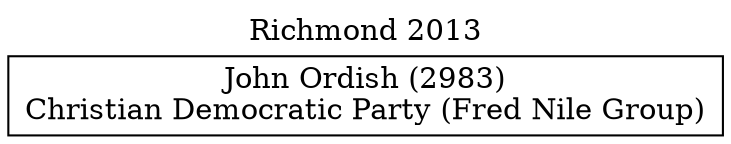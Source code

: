 // House preference flow
digraph "John Ordish (2983)_Richmond_2013" {
	graph [label="Richmond 2013" labelloc=t mclimit=10]
	node [shape=box]
	"John Ordish (2983)" [label="John Ordish (2983)
Christian Democratic Party (Fred Nile Group)"]
}
